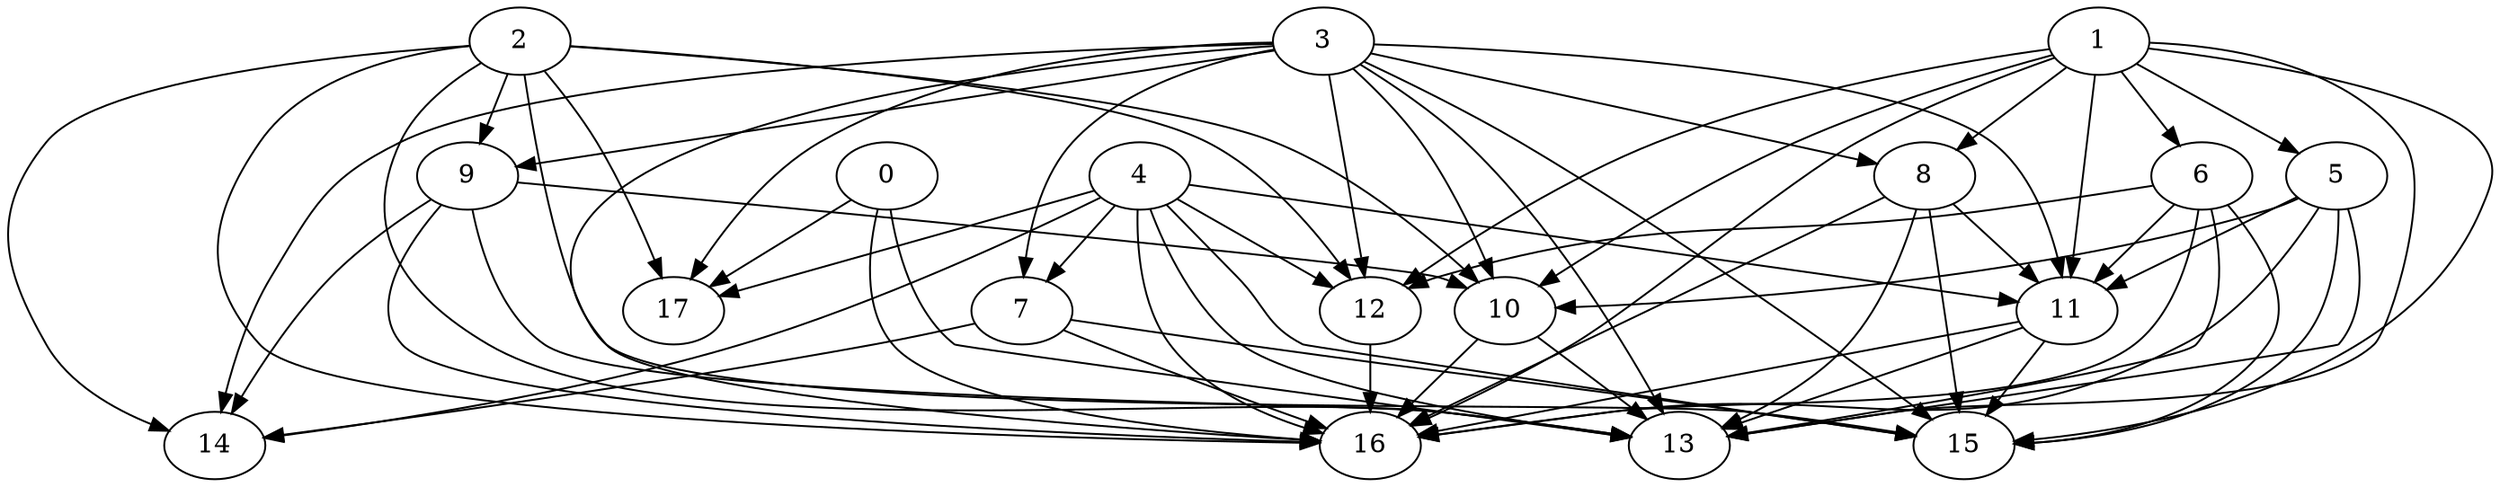 digraph {
    6 -> 15;
    3 -> 7;
    3 -> 16;
    5 -> 13;
    4 -> 15;
    3 -> 13;
    5 -> 10;
    8 -> 15;
    2 -> 17;
    1 -> 15;
    6 -> 11;
    3 -> 9;
    4 -> 17;
    3 -> 15;
    8 -> 11;
    9 -> 10;
    0 -> 16;
    11 -> 16;
    1 -> 11;
    0 -> 13;
    11 -> 13;
    1 -> 8;
    2 -> 10;
    6 -> 13;
    3 -> 11;
    3 -> 8;
    3 -> 17;
    10 -> 16;
    1 -> 13;
    11 -> 15;
    2 -> 12;
    1 -> 10;
    7 -> 14;
    6 -> 12;
    12 -> 16;
    4 -> 12;
    3 -> 10;
    5 -> 16;
    9 -> 14;
    1 -> 6;
    0 -> 17;
    2 -> 14;
    1 -> 12;
    7 -> 16;
    4 -> 14;
    3 -> 12;
    4 -> 11;
    9 -> 16;
    5 -> 15;
    9 -> 13;
    1 -> 5;
    2 -> 16;
    2 -> 13;
    6 -> 16;
    7 -> 15;
    4 -> 7;
    4 -> 16;
    3 -> 14;
    5 -> 11;
    4 -> 13;
    8 -> 16;
    10 -> 13;
    8 -> 13;
    2 -> 9;
    1 -> 16;
    2 -> 15;
}